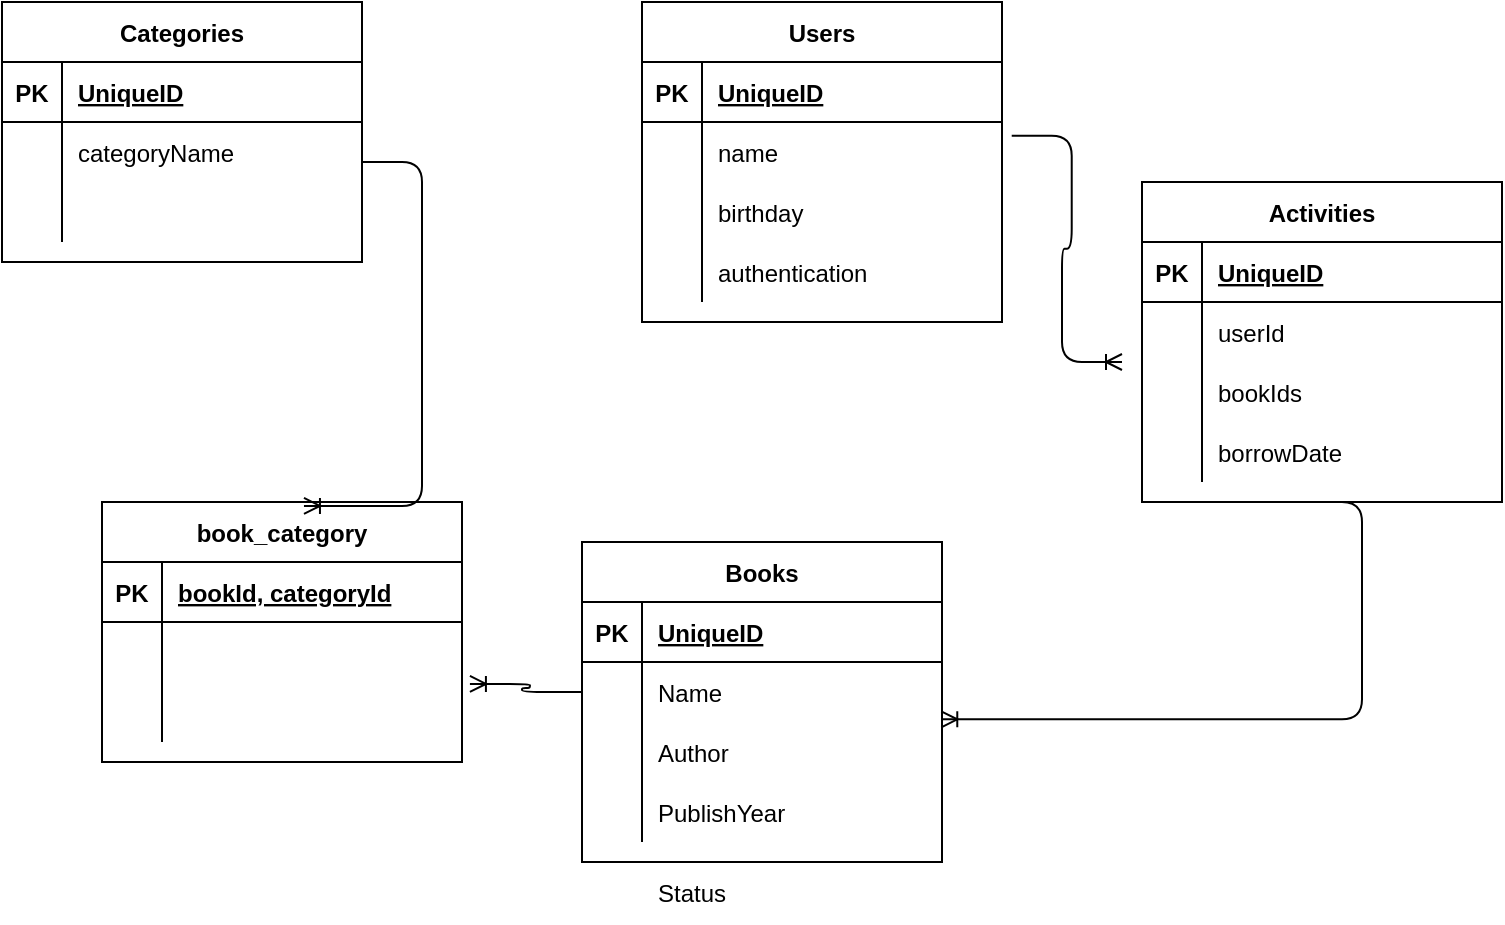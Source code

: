 <mxfile version="14.7.3" type="github" pages="2">
  <diagram id="GIjGSdns0sLK4Gi6nQpD" name="Page-1">
    <mxGraphModel dx="1021" dy="529" grid="1" gridSize="10" guides="1" tooltips="1" connect="1" arrows="1" fold="1" page="1" pageScale="1" pageWidth="850" pageHeight="1100" math="0" shadow="0">
      <root>
        <mxCell id="0" />
        <mxCell id="1" parent="0" />
        <mxCell id="JbF6_Ax5CL-Pjxw5ouyr-1" value="Books" style="shape=table;startSize=30;container=1;collapsible=1;childLayout=tableLayout;fixedRows=1;rowLines=0;fontStyle=1;align=center;resizeLast=1;" vertex="1" parent="1">
          <mxGeometry x="390" y="300" width="180" height="160" as="geometry" />
        </mxCell>
        <mxCell id="JbF6_Ax5CL-Pjxw5ouyr-2" value="" style="shape=partialRectangle;collapsible=0;dropTarget=0;pointerEvents=0;fillColor=none;top=0;left=0;bottom=1;right=0;points=[[0,0.5],[1,0.5]];portConstraint=eastwest;" vertex="1" parent="JbF6_Ax5CL-Pjxw5ouyr-1">
          <mxGeometry y="30" width="180" height="30" as="geometry" />
        </mxCell>
        <mxCell id="JbF6_Ax5CL-Pjxw5ouyr-3" value="PK" style="shape=partialRectangle;connectable=0;fillColor=none;top=0;left=0;bottom=0;right=0;fontStyle=1;overflow=hidden;" vertex="1" parent="JbF6_Ax5CL-Pjxw5ouyr-2">
          <mxGeometry width="30" height="30" as="geometry" />
        </mxCell>
        <mxCell id="JbF6_Ax5CL-Pjxw5ouyr-4" value="UniqueID" style="shape=partialRectangle;connectable=0;fillColor=none;top=0;left=0;bottom=0;right=0;align=left;spacingLeft=6;fontStyle=5;overflow=hidden;" vertex="1" parent="JbF6_Ax5CL-Pjxw5ouyr-2">
          <mxGeometry x="30" width="150" height="30" as="geometry" />
        </mxCell>
        <mxCell id="JbF6_Ax5CL-Pjxw5ouyr-5" value="" style="shape=partialRectangle;collapsible=0;dropTarget=0;pointerEvents=0;fillColor=none;top=0;left=0;bottom=0;right=0;points=[[0,0.5],[1,0.5]];portConstraint=eastwest;" vertex="1" parent="JbF6_Ax5CL-Pjxw5ouyr-1">
          <mxGeometry y="60" width="180" height="30" as="geometry" />
        </mxCell>
        <mxCell id="JbF6_Ax5CL-Pjxw5ouyr-6" value="" style="shape=partialRectangle;connectable=0;fillColor=none;top=0;left=0;bottom=0;right=0;editable=1;overflow=hidden;" vertex="1" parent="JbF6_Ax5CL-Pjxw5ouyr-5">
          <mxGeometry width="30" height="30" as="geometry" />
        </mxCell>
        <mxCell id="JbF6_Ax5CL-Pjxw5ouyr-7" value="Name" style="shape=partialRectangle;connectable=0;fillColor=none;top=0;left=0;bottom=0;right=0;align=left;spacingLeft=6;overflow=hidden;" vertex="1" parent="JbF6_Ax5CL-Pjxw5ouyr-5">
          <mxGeometry x="30" width="150" height="30" as="geometry" />
        </mxCell>
        <mxCell id="JbF6_Ax5CL-Pjxw5ouyr-8" value="" style="shape=partialRectangle;collapsible=0;dropTarget=0;pointerEvents=0;fillColor=none;top=0;left=0;bottom=0;right=0;points=[[0,0.5],[1,0.5]];portConstraint=eastwest;" vertex="1" parent="JbF6_Ax5CL-Pjxw5ouyr-1">
          <mxGeometry y="90" width="180" height="30" as="geometry" />
        </mxCell>
        <mxCell id="JbF6_Ax5CL-Pjxw5ouyr-9" value="" style="shape=partialRectangle;connectable=0;fillColor=none;top=0;left=0;bottom=0;right=0;editable=1;overflow=hidden;" vertex="1" parent="JbF6_Ax5CL-Pjxw5ouyr-8">
          <mxGeometry width="30" height="30" as="geometry" />
        </mxCell>
        <mxCell id="JbF6_Ax5CL-Pjxw5ouyr-10" value="Author" style="shape=partialRectangle;connectable=0;fillColor=none;top=0;left=0;bottom=0;right=0;align=left;spacingLeft=6;overflow=hidden;" vertex="1" parent="JbF6_Ax5CL-Pjxw5ouyr-8">
          <mxGeometry x="30" width="150" height="30" as="geometry" />
        </mxCell>
        <mxCell id="JbF6_Ax5CL-Pjxw5ouyr-11" value="" style="shape=partialRectangle;collapsible=0;dropTarget=0;pointerEvents=0;fillColor=none;top=0;left=0;bottom=0;right=0;points=[[0,0.5],[1,0.5]];portConstraint=eastwest;" vertex="1" parent="JbF6_Ax5CL-Pjxw5ouyr-1">
          <mxGeometry y="120" width="180" height="30" as="geometry" />
        </mxCell>
        <mxCell id="JbF6_Ax5CL-Pjxw5ouyr-12" value="" style="shape=partialRectangle;connectable=0;fillColor=none;top=0;left=0;bottom=0;right=0;editable=1;overflow=hidden;" vertex="1" parent="JbF6_Ax5CL-Pjxw5ouyr-11">
          <mxGeometry width="30" height="30" as="geometry" />
        </mxCell>
        <mxCell id="JbF6_Ax5CL-Pjxw5ouyr-13" value="PublishYear" style="shape=partialRectangle;connectable=0;fillColor=none;top=0;left=0;bottom=0;right=0;align=left;spacingLeft=6;overflow=hidden;" vertex="1" parent="JbF6_Ax5CL-Pjxw5ouyr-11">
          <mxGeometry x="30" width="150" height="30" as="geometry" />
        </mxCell>
        <mxCell id="JbF6_Ax5CL-Pjxw5ouyr-40" value="Categories" style="shape=table;startSize=30;container=1;collapsible=1;childLayout=tableLayout;fixedRows=1;rowLines=0;fontStyle=1;align=center;resizeLast=1;" vertex="1" parent="1">
          <mxGeometry x="100" y="30" width="180" height="130" as="geometry" />
        </mxCell>
        <mxCell id="JbF6_Ax5CL-Pjxw5ouyr-41" value="" style="shape=partialRectangle;collapsible=0;dropTarget=0;pointerEvents=0;fillColor=none;top=0;left=0;bottom=1;right=0;points=[[0,0.5],[1,0.5]];portConstraint=eastwest;" vertex="1" parent="JbF6_Ax5CL-Pjxw5ouyr-40">
          <mxGeometry y="30" width="180" height="30" as="geometry" />
        </mxCell>
        <mxCell id="JbF6_Ax5CL-Pjxw5ouyr-42" value="PK" style="shape=partialRectangle;connectable=0;fillColor=none;top=0;left=0;bottom=0;right=0;fontStyle=1;overflow=hidden;" vertex="1" parent="JbF6_Ax5CL-Pjxw5ouyr-41">
          <mxGeometry width="30" height="30" as="geometry" />
        </mxCell>
        <mxCell id="JbF6_Ax5CL-Pjxw5ouyr-43" value="UniqueID" style="shape=partialRectangle;connectable=0;fillColor=none;top=0;left=0;bottom=0;right=0;align=left;spacingLeft=6;fontStyle=5;overflow=hidden;" vertex="1" parent="JbF6_Ax5CL-Pjxw5ouyr-41">
          <mxGeometry x="30" width="150" height="30" as="geometry" />
        </mxCell>
        <mxCell id="JbF6_Ax5CL-Pjxw5ouyr-44" value="" style="shape=partialRectangle;collapsible=0;dropTarget=0;pointerEvents=0;fillColor=none;top=0;left=0;bottom=0;right=0;points=[[0,0.5],[1,0.5]];portConstraint=eastwest;" vertex="1" parent="JbF6_Ax5CL-Pjxw5ouyr-40">
          <mxGeometry y="60" width="180" height="30" as="geometry" />
        </mxCell>
        <mxCell id="JbF6_Ax5CL-Pjxw5ouyr-45" value="" style="shape=partialRectangle;connectable=0;fillColor=none;top=0;left=0;bottom=0;right=0;editable=1;overflow=hidden;" vertex="1" parent="JbF6_Ax5CL-Pjxw5ouyr-44">
          <mxGeometry width="30" height="30" as="geometry" />
        </mxCell>
        <mxCell id="JbF6_Ax5CL-Pjxw5ouyr-46" value="categoryName" style="shape=partialRectangle;connectable=0;fillColor=none;top=0;left=0;bottom=0;right=0;align=left;spacingLeft=6;overflow=hidden;labelBackgroundColor=#ffffff;" vertex="1" parent="JbF6_Ax5CL-Pjxw5ouyr-44">
          <mxGeometry x="30" width="150" height="30" as="geometry" />
        </mxCell>
        <mxCell id="JbF6_Ax5CL-Pjxw5ouyr-47" value="" style="shape=partialRectangle;collapsible=0;dropTarget=0;pointerEvents=0;fillColor=none;top=0;left=0;bottom=0;right=0;points=[[0,0.5],[1,0.5]];portConstraint=eastwest;" vertex="1" parent="JbF6_Ax5CL-Pjxw5ouyr-40">
          <mxGeometry y="90" width="180" height="30" as="geometry" />
        </mxCell>
        <mxCell id="JbF6_Ax5CL-Pjxw5ouyr-48" value="" style="shape=partialRectangle;connectable=0;fillColor=none;top=0;left=0;bottom=0;right=0;editable=1;overflow=hidden;" vertex="1" parent="JbF6_Ax5CL-Pjxw5ouyr-47">
          <mxGeometry width="30" height="30" as="geometry" />
        </mxCell>
        <mxCell id="JbF6_Ax5CL-Pjxw5ouyr-49" value="" style="shape=partialRectangle;connectable=0;fillColor=none;top=0;left=0;bottom=0;right=0;align=left;spacingLeft=6;overflow=hidden;" vertex="1" parent="JbF6_Ax5CL-Pjxw5ouyr-47">
          <mxGeometry x="30" width="150" height="30" as="geometry" />
        </mxCell>
        <mxCell id="JbF6_Ax5CL-Pjxw5ouyr-55" value="book_category" style="shape=table;startSize=30;container=1;collapsible=1;childLayout=tableLayout;fixedRows=1;rowLines=0;fontStyle=1;align=center;resizeLast=1;labelBackgroundColor=#ffffff;" vertex="1" parent="1">
          <mxGeometry x="150" y="280" width="180" height="130" as="geometry" />
        </mxCell>
        <mxCell id="JbF6_Ax5CL-Pjxw5ouyr-56" value="" style="shape=partialRectangle;collapsible=0;dropTarget=0;pointerEvents=0;fillColor=none;top=0;left=0;bottom=1;right=0;points=[[0,0.5],[1,0.5]];portConstraint=eastwest;" vertex="1" parent="JbF6_Ax5CL-Pjxw5ouyr-55">
          <mxGeometry y="30" width="180" height="30" as="geometry" />
        </mxCell>
        <mxCell id="JbF6_Ax5CL-Pjxw5ouyr-57" value="PK" style="shape=partialRectangle;connectable=0;fillColor=none;top=0;left=0;bottom=0;right=0;fontStyle=1;overflow=hidden;" vertex="1" parent="JbF6_Ax5CL-Pjxw5ouyr-56">
          <mxGeometry width="30" height="30" as="geometry" />
        </mxCell>
        <mxCell id="JbF6_Ax5CL-Pjxw5ouyr-58" value="bookId, categoryId" style="shape=partialRectangle;connectable=0;fillColor=none;top=0;left=0;bottom=0;right=0;align=left;spacingLeft=6;fontStyle=5;overflow=hidden;" vertex="1" parent="JbF6_Ax5CL-Pjxw5ouyr-56">
          <mxGeometry x="30" width="150" height="30" as="geometry" />
        </mxCell>
        <mxCell id="JbF6_Ax5CL-Pjxw5ouyr-62" value="" style="shape=partialRectangle;collapsible=0;dropTarget=0;pointerEvents=0;fillColor=none;top=0;left=0;bottom=0;right=0;points=[[0,0.5],[1,0.5]];portConstraint=eastwest;" vertex="1" parent="JbF6_Ax5CL-Pjxw5ouyr-55">
          <mxGeometry y="60" width="180" height="30" as="geometry" />
        </mxCell>
        <mxCell id="JbF6_Ax5CL-Pjxw5ouyr-63" value="" style="shape=partialRectangle;connectable=0;fillColor=none;top=0;left=0;bottom=0;right=0;editable=1;overflow=hidden;" vertex="1" parent="JbF6_Ax5CL-Pjxw5ouyr-62">
          <mxGeometry width="30" height="30" as="geometry" />
        </mxCell>
        <mxCell id="JbF6_Ax5CL-Pjxw5ouyr-64" value="" style="shape=partialRectangle;connectable=0;fillColor=none;top=0;left=0;bottom=0;right=0;align=left;spacingLeft=6;overflow=hidden;" vertex="1" parent="JbF6_Ax5CL-Pjxw5ouyr-62">
          <mxGeometry x="30" width="150" height="30" as="geometry" />
        </mxCell>
        <mxCell id="JbF6_Ax5CL-Pjxw5ouyr-65" value="" style="shape=partialRectangle;collapsible=0;dropTarget=0;pointerEvents=0;fillColor=none;top=0;left=0;bottom=0;right=0;points=[[0,0.5],[1,0.5]];portConstraint=eastwest;" vertex="1" parent="JbF6_Ax5CL-Pjxw5ouyr-55">
          <mxGeometry y="90" width="180" height="30" as="geometry" />
        </mxCell>
        <mxCell id="JbF6_Ax5CL-Pjxw5ouyr-66" value="" style="shape=partialRectangle;connectable=0;fillColor=none;top=0;left=0;bottom=0;right=0;editable=1;overflow=hidden;" vertex="1" parent="JbF6_Ax5CL-Pjxw5ouyr-65">
          <mxGeometry width="30" height="30" as="geometry" />
        </mxCell>
        <mxCell id="JbF6_Ax5CL-Pjxw5ouyr-67" value="" style="shape=partialRectangle;connectable=0;fillColor=none;top=0;left=0;bottom=0;right=0;align=left;spacingLeft=6;overflow=hidden;" vertex="1" parent="JbF6_Ax5CL-Pjxw5ouyr-65">
          <mxGeometry x="30" width="150" height="30" as="geometry" />
        </mxCell>
        <mxCell id="JbF6_Ax5CL-Pjxw5ouyr-69" value="" style="edgeStyle=entityRelationEdgeStyle;fontSize=12;html=1;endArrow=ERoneToMany;entryX=0.561;entryY=0.015;entryDx=0;entryDy=0;entryPerimeter=0;" edge="1" parent="1" target="JbF6_Ax5CL-Pjxw5ouyr-55">
          <mxGeometry width="100" height="100" relative="1" as="geometry">
            <mxPoint x="280" y="110" as="sourcePoint" />
            <mxPoint x="380" y="10" as="targetPoint" />
          </mxGeometry>
        </mxCell>
        <mxCell id="JbF6_Ax5CL-Pjxw5ouyr-70" value="" style="edgeStyle=entityRelationEdgeStyle;fontSize=12;html=1;endArrow=ERoneToMany;entryX=1.022;entryY=0.033;entryDx=0;entryDy=0;entryPerimeter=0;exitX=0;exitY=0.5;exitDx=0;exitDy=0;" edge="1" parent="1" source="JbF6_Ax5CL-Pjxw5ouyr-5" target="JbF6_Ax5CL-Pjxw5ouyr-65">
          <mxGeometry width="100" height="100" relative="1" as="geometry">
            <mxPoint x="370" y="280" as="sourcePoint" />
            <mxPoint x="470" y="180" as="targetPoint" />
          </mxGeometry>
        </mxCell>
        <mxCell id="JbF6_Ax5CL-Pjxw5ouyr-71" value="Users" style="shape=table;startSize=30;container=1;collapsible=1;childLayout=tableLayout;fixedRows=1;rowLines=0;fontStyle=1;align=center;resizeLast=1;labelBackgroundColor=#ffffff;" vertex="1" parent="1">
          <mxGeometry x="420" y="30" width="180" height="160" as="geometry" />
        </mxCell>
        <mxCell id="JbF6_Ax5CL-Pjxw5ouyr-72" value="" style="shape=partialRectangle;collapsible=0;dropTarget=0;pointerEvents=0;fillColor=none;top=0;left=0;bottom=1;right=0;points=[[0,0.5],[1,0.5]];portConstraint=eastwest;" vertex="1" parent="JbF6_Ax5CL-Pjxw5ouyr-71">
          <mxGeometry y="30" width="180" height="30" as="geometry" />
        </mxCell>
        <mxCell id="JbF6_Ax5CL-Pjxw5ouyr-73" value="PK" style="shape=partialRectangle;connectable=0;fillColor=none;top=0;left=0;bottom=0;right=0;fontStyle=1;overflow=hidden;" vertex="1" parent="JbF6_Ax5CL-Pjxw5ouyr-72">
          <mxGeometry width="30" height="30" as="geometry" />
        </mxCell>
        <mxCell id="JbF6_Ax5CL-Pjxw5ouyr-74" value="UniqueID" style="shape=partialRectangle;connectable=0;fillColor=none;top=0;left=0;bottom=0;right=0;align=left;spacingLeft=6;fontStyle=5;overflow=hidden;" vertex="1" parent="JbF6_Ax5CL-Pjxw5ouyr-72">
          <mxGeometry x="30" width="150" height="30" as="geometry" />
        </mxCell>
        <mxCell id="JbF6_Ax5CL-Pjxw5ouyr-75" value="" style="shape=partialRectangle;collapsible=0;dropTarget=0;pointerEvents=0;fillColor=none;top=0;left=0;bottom=0;right=0;points=[[0,0.5],[1,0.5]];portConstraint=eastwest;" vertex="1" parent="JbF6_Ax5CL-Pjxw5ouyr-71">
          <mxGeometry y="60" width="180" height="30" as="geometry" />
        </mxCell>
        <mxCell id="JbF6_Ax5CL-Pjxw5ouyr-76" value="" style="shape=partialRectangle;connectable=0;fillColor=none;top=0;left=0;bottom=0;right=0;editable=1;overflow=hidden;" vertex="1" parent="JbF6_Ax5CL-Pjxw5ouyr-75">
          <mxGeometry width="30" height="30" as="geometry" />
        </mxCell>
        <mxCell id="JbF6_Ax5CL-Pjxw5ouyr-77" value="name" style="shape=partialRectangle;connectable=0;fillColor=none;top=0;left=0;bottom=0;right=0;align=left;spacingLeft=6;overflow=hidden;" vertex="1" parent="JbF6_Ax5CL-Pjxw5ouyr-75">
          <mxGeometry x="30" width="150" height="30" as="geometry" />
        </mxCell>
        <mxCell id="JbF6_Ax5CL-Pjxw5ouyr-78" value="" style="shape=partialRectangle;collapsible=0;dropTarget=0;pointerEvents=0;fillColor=none;top=0;left=0;bottom=0;right=0;points=[[0,0.5],[1,0.5]];portConstraint=eastwest;" vertex="1" parent="JbF6_Ax5CL-Pjxw5ouyr-71">
          <mxGeometry y="90" width="180" height="30" as="geometry" />
        </mxCell>
        <mxCell id="JbF6_Ax5CL-Pjxw5ouyr-79" value="" style="shape=partialRectangle;connectable=0;fillColor=none;top=0;left=0;bottom=0;right=0;editable=1;overflow=hidden;" vertex="1" parent="JbF6_Ax5CL-Pjxw5ouyr-78">
          <mxGeometry width="30" height="30" as="geometry" />
        </mxCell>
        <mxCell id="JbF6_Ax5CL-Pjxw5ouyr-80" value="birthday" style="shape=partialRectangle;connectable=0;fillColor=none;top=0;left=0;bottom=0;right=0;align=left;spacingLeft=6;overflow=hidden;" vertex="1" parent="JbF6_Ax5CL-Pjxw5ouyr-78">
          <mxGeometry x="30" width="150" height="30" as="geometry" />
        </mxCell>
        <mxCell id="JbF6_Ax5CL-Pjxw5ouyr-81" value="" style="shape=partialRectangle;collapsible=0;dropTarget=0;pointerEvents=0;fillColor=none;top=0;left=0;bottom=0;right=0;points=[[0,0.5],[1,0.5]];portConstraint=eastwest;" vertex="1" parent="JbF6_Ax5CL-Pjxw5ouyr-71">
          <mxGeometry y="120" width="180" height="30" as="geometry" />
        </mxCell>
        <mxCell id="JbF6_Ax5CL-Pjxw5ouyr-82" value="" style="shape=partialRectangle;connectable=0;fillColor=none;top=0;left=0;bottom=0;right=0;editable=1;overflow=hidden;" vertex="1" parent="JbF6_Ax5CL-Pjxw5ouyr-81">
          <mxGeometry width="30" height="30" as="geometry" />
        </mxCell>
        <mxCell id="JbF6_Ax5CL-Pjxw5ouyr-83" value="authentication" style="shape=partialRectangle;connectable=0;fillColor=none;top=0;left=0;bottom=0;right=0;align=left;spacingLeft=6;overflow=hidden;" vertex="1" parent="JbF6_Ax5CL-Pjxw5ouyr-81">
          <mxGeometry x="30" width="150" height="30" as="geometry" />
        </mxCell>
        <mxCell id="JbF6_Ax5CL-Pjxw5ouyr-84" value="" style="edgeStyle=entityRelationEdgeStyle;fontSize=12;html=1;endArrow=ERoneToMany;entryX=0.998;entryY=-0.045;entryDx=0;entryDy=0;entryPerimeter=0;" edge="1" parent="1" target="JbF6_Ax5CL-Pjxw5ouyr-8">
          <mxGeometry width="100" height="100" relative="1" as="geometry">
            <mxPoint x="750" y="280" as="sourcePoint" />
            <mxPoint x="580" y="170" as="targetPoint" />
          </mxGeometry>
        </mxCell>
        <mxCell id="JbF6_Ax5CL-Pjxw5ouyr-85" value="Activities" style="shape=table;startSize=30;container=1;collapsible=1;childLayout=tableLayout;fixedRows=1;rowLines=0;fontStyle=1;align=center;resizeLast=1;labelBackgroundColor=#ffffff;" vertex="1" parent="1">
          <mxGeometry x="670" y="120" width="180" height="160" as="geometry" />
        </mxCell>
        <mxCell id="JbF6_Ax5CL-Pjxw5ouyr-86" value="" style="shape=partialRectangle;collapsible=0;dropTarget=0;pointerEvents=0;fillColor=none;top=0;left=0;bottom=1;right=0;points=[[0,0.5],[1,0.5]];portConstraint=eastwest;" vertex="1" parent="JbF6_Ax5CL-Pjxw5ouyr-85">
          <mxGeometry y="30" width="180" height="30" as="geometry" />
        </mxCell>
        <mxCell id="JbF6_Ax5CL-Pjxw5ouyr-87" value="PK" style="shape=partialRectangle;connectable=0;fillColor=none;top=0;left=0;bottom=0;right=0;fontStyle=1;overflow=hidden;" vertex="1" parent="JbF6_Ax5CL-Pjxw5ouyr-86">
          <mxGeometry width="30" height="30" as="geometry" />
        </mxCell>
        <mxCell id="JbF6_Ax5CL-Pjxw5ouyr-88" value="UniqueID" style="shape=partialRectangle;connectable=0;fillColor=none;top=0;left=0;bottom=0;right=0;align=left;spacingLeft=6;fontStyle=5;overflow=hidden;" vertex="1" parent="JbF6_Ax5CL-Pjxw5ouyr-86">
          <mxGeometry x="30" width="150" height="30" as="geometry" />
        </mxCell>
        <mxCell id="JbF6_Ax5CL-Pjxw5ouyr-89" value="" style="shape=partialRectangle;collapsible=0;dropTarget=0;pointerEvents=0;fillColor=none;top=0;left=0;bottom=0;right=0;points=[[0,0.5],[1,0.5]];portConstraint=eastwest;" vertex="1" parent="JbF6_Ax5CL-Pjxw5ouyr-85">
          <mxGeometry y="60" width="180" height="30" as="geometry" />
        </mxCell>
        <mxCell id="JbF6_Ax5CL-Pjxw5ouyr-90" value="" style="shape=partialRectangle;connectable=0;fillColor=none;top=0;left=0;bottom=0;right=0;editable=1;overflow=hidden;" vertex="1" parent="JbF6_Ax5CL-Pjxw5ouyr-89">
          <mxGeometry width="30" height="30" as="geometry" />
        </mxCell>
        <mxCell id="JbF6_Ax5CL-Pjxw5ouyr-91" value="userId" style="shape=partialRectangle;connectable=0;fillColor=none;top=0;left=0;bottom=0;right=0;align=left;spacingLeft=6;overflow=hidden;" vertex="1" parent="JbF6_Ax5CL-Pjxw5ouyr-89">
          <mxGeometry x="30" width="150" height="30" as="geometry" />
        </mxCell>
        <mxCell id="JbF6_Ax5CL-Pjxw5ouyr-92" value="" style="shape=partialRectangle;collapsible=0;dropTarget=0;pointerEvents=0;fillColor=none;top=0;left=0;bottom=0;right=0;points=[[0,0.5],[1,0.5]];portConstraint=eastwest;" vertex="1" parent="JbF6_Ax5CL-Pjxw5ouyr-85">
          <mxGeometry y="90" width="180" height="30" as="geometry" />
        </mxCell>
        <mxCell id="JbF6_Ax5CL-Pjxw5ouyr-93" value="" style="shape=partialRectangle;connectable=0;fillColor=none;top=0;left=0;bottom=0;right=0;editable=1;overflow=hidden;" vertex="1" parent="JbF6_Ax5CL-Pjxw5ouyr-92">
          <mxGeometry width="30" height="30" as="geometry" />
        </mxCell>
        <mxCell id="JbF6_Ax5CL-Pjxw5ouyr-94" value="bookIds" style="shape=partialRectangle;connectable=0;fillColor=none;top=0;left=0;bottom=0;right=0;align=left;spacingLeft=6;overflow=hidden;" vertex="1" parent="JbF6_Ax5CL-Pjxw5ouyr-92">
          <mxGeometry x="30" width="150" height="30" as="geometry" />
        </mxCell>
        <mxCell id="JbF6_Ax5CL-Pjxw5ouyr-95" value="" style="shape=partialRectangle;collapsible=0;dropTarget=0;pointerEvents=0;fillColor=none;top=0;left=0;bottom=0;right=0;points=[[0,0.5],[1,0.5]];portConstraint=eastwest;" vertex="1" parent="JbF6_Ax5CL-Pjxw5ouyr-85">
          <mxGeometry y="120" width="180" height="30" as="geometry" />
        </mxCell>
        <mxCell id="JbF6_Ax5CL-Pjxw5ouyr-96" value="" style="shape=partialRectangle;connectable=0;fillColor=none;top=0;left=0;bottom=0;right=0;editable=1;overflow=hidden;" vertex="1" parent="JbF6_Ax5CL-Pjxw5ouyr-95">
          <mxGeometry width="30" height="30" as="geometry" />
        </mxCell>
        <mxCell id="JbF6_Ax5CL-Pjxw5ouyr-97" value="borrowDate" style="shape=partialRectangle;connectable=0;fillColor=none;top=0;left=0;bottom=0;right=0;align=left;spacingLeft=6;overflow=hidden;" vertex="1" parent="JbF6_Ax5CL-Pjxw5ouyr-95">
          <mxGeometry x="30" width="150" height="30" as="geometry" />
        </mxCell>
        <mxCell id="JbF6_Ax5CL-Pjxw5ouyr-98" value="" style="edgeStyle=entityRelationEdgeStyle;fontSize=12;html=1;endArrow=ERoneToMany;exitX=1.027;exitY=0.229;exitDx=0;exitDy=0;exitPerimeter=0;" edge="1" parent="1" source="JbF6_Ax5CL-Pjxw5ouyr-75">
          <mxGeometry width="100" height="100" relative="1" as="geometry">
            <mxPoint x="480" y="270" as="sourcePoint" />
            <mxPoint x="660" y="210" as="targetPoint" />
          </mxGeometry>
        </mxCell>
        <mxCell id="JbF6_Ax5CL-Pjxw5ouyr-100" value="Status" style="shape=partialRectangle;connectable=0;fillColor=none;top=0;left=0;bottom=0;right=0;align=left;spacingLeft=6;overflow=hidden;" vertex="1" parent="1">
          <mxGeometry x="420" y="460" width="150" height="30" as="geometry" />
        </mxCell>
      </root>
    </mxGraphModel>
  </diagram>
  <diagram id="mf0CFk0yO-qZpJa9V-49" name="Page-2">
    <mxGraphModel dx="2568" dy="1550" grid="1" gridSize="10" guides="1" tooltips="1" connect="1" arrows="1" fold="1" page="1" pageScale="1" pageWidth="850" pageHeight="1100" math="0" shadow="0">
      <root>
        <mxCell id="Qn1dWMHvTGgGIkjTA7Ld-0" />
        <mxCell id="Qn1dWMHvTGgGIkjTA7Ld-1" parent="Qn1dWMHvTGgGIkjTA7Ld-0" />
        <mxCell id="UxoUxV6QnCbCpjQDPkDv-0" value="" style="whiteSpace=wrap;html=1;aspect=fixed;labelBackgroundColor=#ffffff;" vertex="1" parent="Qn1dWMHvTGgGIkjTA7Ld-1">
          <mxGeometry x="-730" y="-110" width="470" height="470" as="geometry" />
        </mxCell>
        <mxCell id="4NwIRJ1WfQuPfjfSQyYn-0" value="MySql" style="shape=cylinder3;whiteSpace=wrap;html=1;boundedLbl=1;backgroundOutline=1;size=15;labelBackgroundColor=#ffffff;" vertex="1" parent="Qn1dWMHvTGgGIkjTA7Ld-1">
          <mxGeometry x="-700" y="160" width="60" height="80" as="geometry" />
        </mxCell>
        <mxCell id="bPQqXdky20fP5SlN9ouJ-0" value="" style="swimlane;startSize=0;labelBackgroundColor=#ffffff;" vertex="1" parent="Qn1dWMHvTGgGIkjTA7Ld-1">
          <mxGeometry x="-425" y="50" width="150" height="100" as="geometry" />
        </mxCell>
        <mxCell id="bPQqXdky20fP5SlN9ouJ-3" value="Authentication module&lt;br&gt;Keycloak" style="text;html=1;align=center;verticalAlign=middle;resizable=0;points=[];autosize=1;strokeColor=none;" vertex="1" parent="Qn1dWMHvTGgGIkjTA7Ld-1">
          <mxGeometry x="-415" y="85" width="130" height="30" as="geometry" />
        </mxCell>
        <mxCell id="bPQqXdky20fP5SlN9ouJ-4" value="" style="endArrow=none;html=1;" edge="1" parent="Qn1dWMHvTGgGIkjTA7Ld-1">
          <mxGeometry width="50" height="50" relative="1" as="geometry">
            <mxPoint x="-120" y="494" as="sourcePoint" />
            <mxPoint x="-120" y="50" as="targetPoint" />
          </mxGeometry>
        </mxCell>
        <mxCell id="bPQqXdky20fP5SlN9ouJ-5" value="User" style="shape=umlActor;verticalLabelPosition=bottom;verticalAlign=top;html=1;outlineConnect=0;labelBackgroundColor=#ffffff;" vertex="1" parent="Qn1dWMHvTGgGIkjTA7Ld-1">
          <mxGeometry x="-100" y="150" width="30" height="60" as="geometry" />
        </mxCell>
        <mxCell id="bPQqXdky20fP5SlN9ouJ-6" value="UserManagement" style="whiteSpace=wrap;html=1;aspect=fixed;labelBackgroundColor=#ffffff;" vertex="1" parent="Qn1dWMHvTGgGIkjTA7Ld-1">
          <mxGeometry x="-580" y="35" width="80" height="80" as="geometry" />
        </mxCell>
        <mxCell id="bPQqXdky20fP5SlN9ouJ-7" value="BookManagement" style="whiteSpace=wrap;html=1;aspect=fixed;labelBackgroundColor=#ffffff;" vertex="1" parent="Qn1dWMHvTGgGIkjTA7Ld-1">
          <mxGeometry x="-580" y="160" width="80" height="80" as="geometry" />
        </mxCell>
        <mxCell id="bPQqXdky20fP5SlN9ouJ-9" value="MySql" style="shape=cylinder3;whiteSpace=wrap;html=1;boundedLbl=1;backgroundOutline=1;size=15;labelBackgroundColor=#ffffff;" vertex="1" parent="Qn1dWMHvTGgGIkjTA7Ld-1">
          <mxGeometry x="-710" y="35" width="60" height="80" as="geometry" />
        </mxCell>
        <mxCell id="UxoUxV6QnCbCpjQDPkDv-1" value="Kubernetes Cluster" style="text;html=1;strokeColor=none;fillColor=none;align=center;verticalAlign=middle;whiteSpace=wrap;rounded=0;labelBackgroundColor=#ffffff;" vertex="1" parent="Qn1dWMHvTGgGIkjTA7Ld-1">
          <mxGeometry x="-540" y="-70" width="40" height="20" as="geometry" />
        </mxCell>
        <mxCell id="UxoUxV6QnCbCpjQDPkDv-2" value="Ingress&lt;br&gt;Nginx" style="rounded=0;whiteSpace=wrap;html=1;labelBackgroundColor=#ffffff;" vertex="1" parent="Qn1dWMHvTGgGIkjTA7Ld-1">
          <mxGeometry x="-300" y="160" width="120" height="60" as="geometry" />
        </mxCell>
        <mxCell id="UxoUxV6QnCbCpjQDPkDv-3" value="" style="endArrow=classic;html=1;entryX=1;entryY=0.5;entryDx=0;entryDy=0;" edge="1" parent="Qn1dWMHvTGgGIkjTA7Ld-1" source="bPQqXdky20fP5SlN9ouJ-5" target="UxoUxV6QnCbCpjQDPkDv-2">
          <mxGeometry width="50" height="50" relative="1" as="geometry">
            <mxPoint x="-490" y="220" as="sourcePoint" />
            <mxPoint x="-440" y="170" as="targetPoint" />
          </mxGeometry>
        </mxCell>
        <mxCell id="UxoUxV6QnCbCpjQDPkDv-4" value="" style="endArrow=classic;html=1;entryX=0.538;entryY=1.033;entryDx=0;entryDy=0;entryPerimeter=0;" edge="1" parent="Qn1dWMHvTGgGIkjTA7Ld-1" source="UxoUxV6QnCbCpjQDPkDv-2" target="bPQqXdky20fP5SlN9ouJ-3">
          <mxGeometry width="50" height="50" relative="1" as="geometry">
            <mxPoint x="-490" y="220" as="sourcePoint" />
            <mxPoint x="-440" y="170" as="targetPoint" />
          </mxGeometry>
        </mxCell>
        <mxCell id="UxoUxV6QnCbCpjQDPkDv-7" value="Token" style="text;html=1;strokeColor=none;fillColor=none;align=center;verticalAlign=middle;whiteSpace=wrap;rounded=0;labelBackgroundColor=#ffffff;" vertex="1" parent="Qn1dWMHvTGgGIkjTA7Ld-1">
          <mxGeometry x="-120" y="250" width="40" height="20" as="geometry" />
        </mxCell>
        <mxCell id="UxoUxV6QnCbCpjQDPkDv-8" value="" style="endArrow=classic;html=1;entryX=1;entryY=0.5;entryDx=0;entryDy=0;" edge="1" parent="Qn1dWMHvTGgGIkjTA7Ld-1" source="UxoUxV6QnCbCpjQDPkDv-2" target="bPQqXdky20fP5SlN9ouJ-7">
          <mxGeometry width="50" height="50" relative="1" as="geometry">
            <mxPoint x="-490" y="160" as="sourcePoint" />
            <mxPoint x="-440" y="110" as="targetPoint" />
          </mxGeometry>
        </mxCell>
        <mxCell id="UxoUxV6QnCbCpjQDPkDv-9" value="" style="endArrow=classic;html=1;entryX=1.013;entryY=0.588;entryDx=0;entryDy=0;entryPerimeter=0;exitX=0;exitY=0.5;exitDx=0;exitDy=0;" edge="1" parent="Qn1dWMHvTGgGIkjTA7Ld-1" source="UxoUxV6QnCbCpjQDPkDv-2" target="bPQqXdky20fP5SlN9ouJ-6">
          <mxGeometry width="50" height="50" relative="1" as="geometry">
            <mxPoint x="-290" y="202.308" as="sourcePoint" />
            <mxPoint x="-490" y="210" as="targetPoint" />
          </mxGeometry>
        </mxCell>
        <mxCell id="UxoUxV6QnCbCpjQDPkDv-10" value="" style="endArrow=classic;html=1;exitX=0;exitY=0.75;exitDx=0;exitDy=0;" edge="1" parent="Qn1dWMHvTGgGIkjTA7Ld-1" source="bPQqXdky20fP5SlN9ouJ-6" target="bPQqXdky20fP5SlN9ouJ-9">
          <mxGeometry width="50" height="50" relative="1" as="geometry">
            <mxPoint x="-490" y="160" as="sourcePoint" />
            <mxPoint x="-440" y="110" as="targetPoint" />
          </mxGeometry>
        </mxCell>
        <mxCell id="UxoUxV6QnCbCpjQDPkDv-11" value="" style="endArrow=classic;html=1;exitX=0;exitY=0.75;exitDx=0;exitDy=0;" edge="1" parent="Qn1dWMHvTGgGIkjTA7Ld-1">
          <mxGeometry width="50" height="50" relative="1" as="geometry">
            <mxPoint x="-580" y="210" as="sourcePoint" />
            <mxPoint x="-650" y="196" as="targetPoint" />
          </mxGeometry>
        </mxCell>
        <mxCell id="UxoUxV6QnCbCpjQDPkDv-12" value="" style="whiteSpace=wrap;html=1;aspect=fixed;labelBackgroundColor=#ffffff;" vertex="1" parent="Qn1dWMHvTGgGIkjTA7Ld-1">
          <mxGeometry x="-1090" y="-20" width="270" height="270" as="geometry" />
        </mxCell>
        <mxCell id="UxoUxV6QnCbCpjQDPkDv-13" value="" style="shape=cylinder3;whiteSpace=wrap;html=1;boundedLbl=1;backgroundOutline=1;size=15;labelBackgroundColor=#ffffff;" vertex="1" parent="Qn1dWMHvTGgGIkjTA7Ld-1">
          <mxGeometry x="-980" y="-10" width="60" height="80" as="geometry" />
        </mxCell>
        <mxCell id="UxoUxV6QnCbCpjQDPkDv-14" value="compute engine&lt;br&gt;" style="text;html=1;strokeColor=none;fillColor=none;align=center;verticalAlign=middle;whiteSpace=wrap;rounded=0;labelBackgroundColor=#ffffff;" vertex="1" parent="Qn1dWMHvTGgGIkjTA7Ld-1">
          <mxGeometry x="-980" y="-60" width="40" height="20" as="geometry" />
        </mxCell>
        <mxCell id="UxoUxV6QnCbCpjQDPkDv-17" value="" style="whiteSpace=wrap;html=1;aspect=fixed;labelBackgroundColor=#ffffff;" vertex="1" parent="Qn1dWMHvTGgGIkjTA7Ld-1">
          <mxGeometry x="-1150" y="360" width="380" height="380" as="geometry" />
        </mxCell>
        <mxCell id="UxoUxV6QnCbCpjQDPkDv-18" value="Google cloud storage" style="text;html=1;strokeColor=none;fillColor=none;align=center;verticalAlign=middle;whiteSpace=wrap;rounded=0;labelBackgroundColor=#ffffff;" vertex="1" parent="Qn1dWMHvTGgGIkjTA7Ld-1">
          <mxGeometry x="-970" y="340" width="40" height="20" as="geometry" />
        </mxCell>
        <mxCell id="UxoUxV6QnCbCpjQDPkDv-21" value="" style="endArrow=classic;startArrow=classic;html=1;" edge="1" parent="Qn1dWMHvTGgGIkjTA7Ld-1" target="4NwIRJ1WfQuPfjfSQyYn-0">
          <mxGeometry width="50" height="50" relative="1" as="geometry">
            <mxPoint x="-940" y="430" as="sourcePoint" />
            <mxPoint x="-890" y="380" as="targetPoint" />
          </mxGeometry>
        </mxCell>
        <mxCell id="UxoUxV6QnCbCpjQDPkDv-23" value="Volume" style="whiteSpace=wrap;html=1;aspect=fixed;labelBackgroundColor=#ffffff;" vertex="1" parent="Qn1dWMHvTGgGIkjTA7Ld-1">
          <mxGeometry x="-1010" y="430" width="80" height="80" as="geometry" />
        </mxCell>
        <mxCell id="UxoUxV6QnCbCpjQDPkDv-24" value="" style="whiteSpace=wrap;html=1;aspect=fixed;labelBackgroundColor=#ffffff;" vertex="1" parent="Qn1dWMHvTGgGIkjTA7Ld-1">
          <mxGeometry x="-1490" y="360" width="300" height="300" as="geometry" />
        </mxCell>
      </root>
    </mxGraphModel>
  </diagram>
</mxfile>
